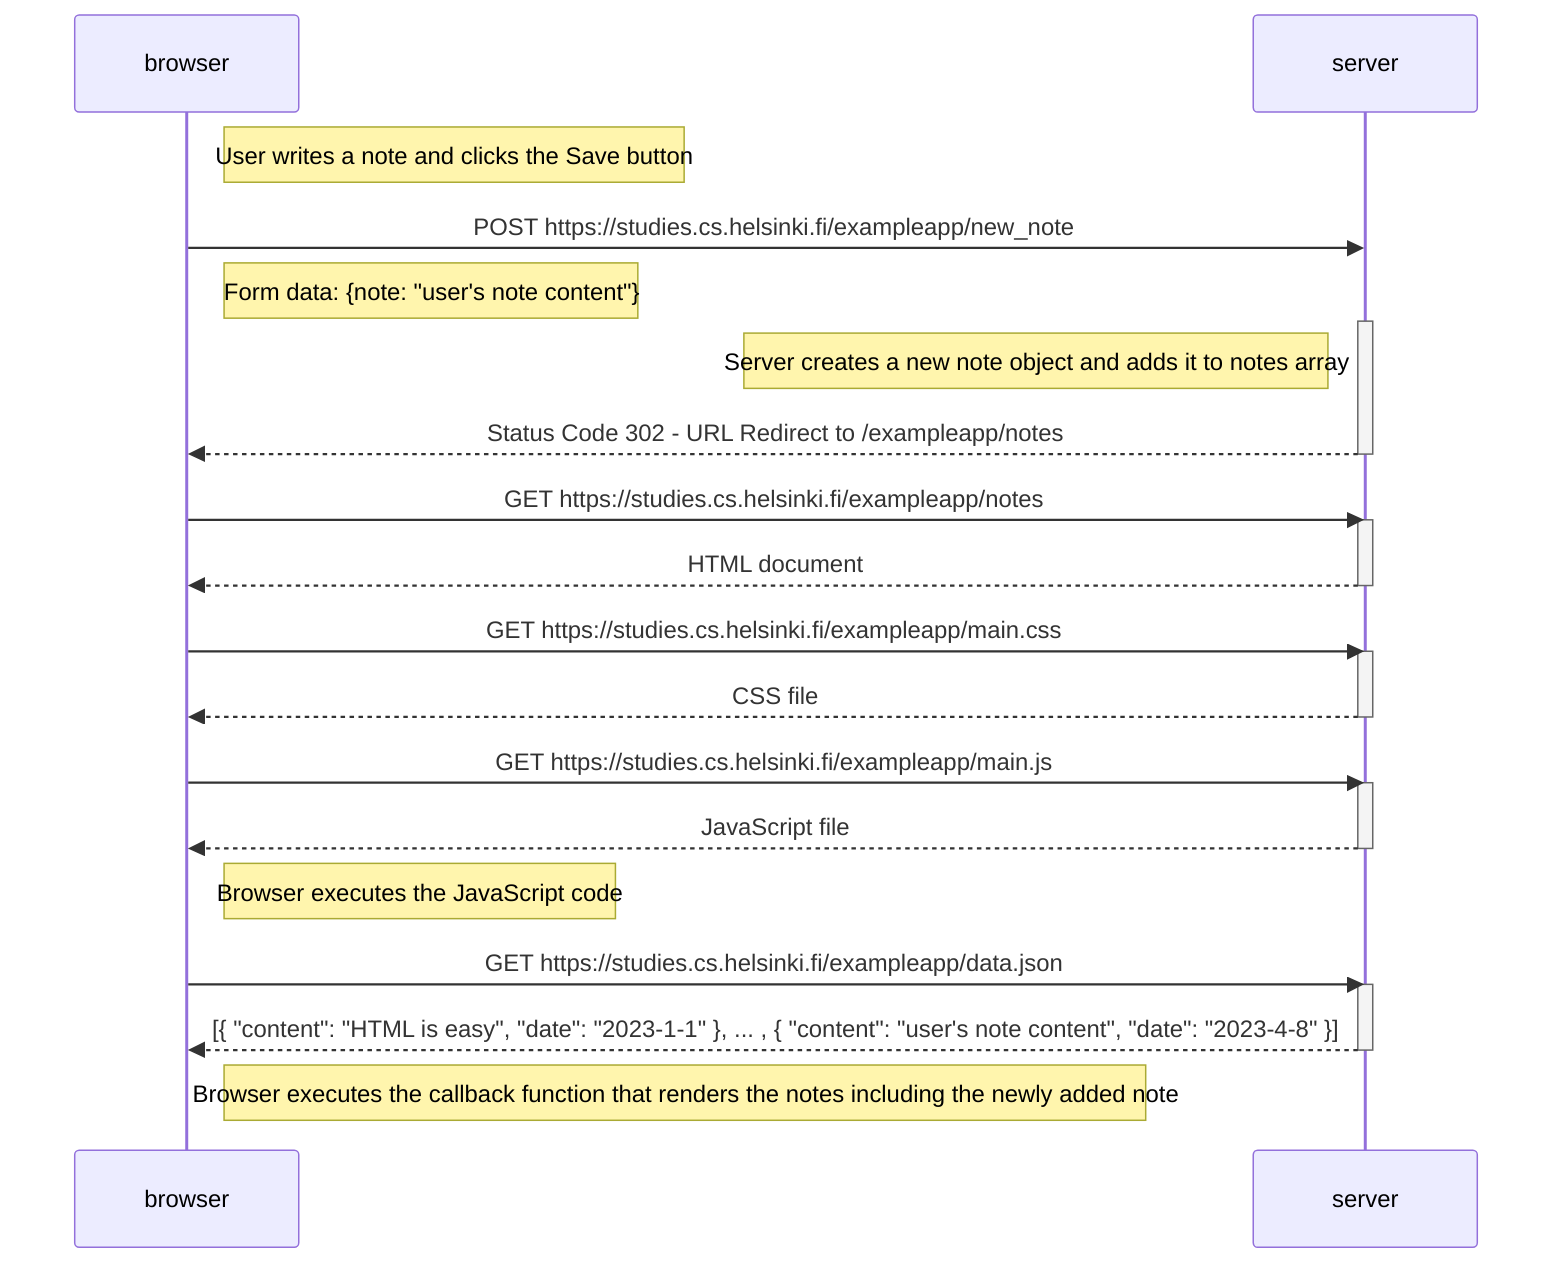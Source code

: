 sequenceDiagram
    participant browser
    participant server

    Note right of browser: User writes a note and clicks the Save button

    browser->>server: POST https://studies.cs.helsinki.fi/exampleapp/new_note
    Note right of browser: Form data: {note: "user's note content"}
    activate server
    Note left of server: Server creates a new note object and adds it to notes array
    server-->>browser: Status Code 302 - URL Redirect to /exampleapp/notes
    deactivate server

    browser->>server: GET https://studies.cs.helsinki.fi/exampleapp/notes
    activate server
    server-->>browser: HTML document
    deactivate server

    browser->>server: GET https://studies.cs.helsinki.fi/exampleapp/main.css
    activate server
    server-->>browser: CSS file
    deactivate server

    browser->>server: GET https://studies.cs.helsinki.fi/exampleapp/main.js
    activate server
    server-->>browser: JavaScript file
    deactivate server

    Note right of browser: Browser executes the JavaScript code

    browser->>server: GET https://studies.cs.helsinki.fi/exampleapp/data.json
    activate server
    server-->>browser: [{ "content": "HTML is easy", "date": "2023-1-1" }, ... , { "content": "user's note content", "date": "2023-4-8" }]
    deactivate server

    Note right of browser: Browser executes the callback function that renders the notes including the newly added note